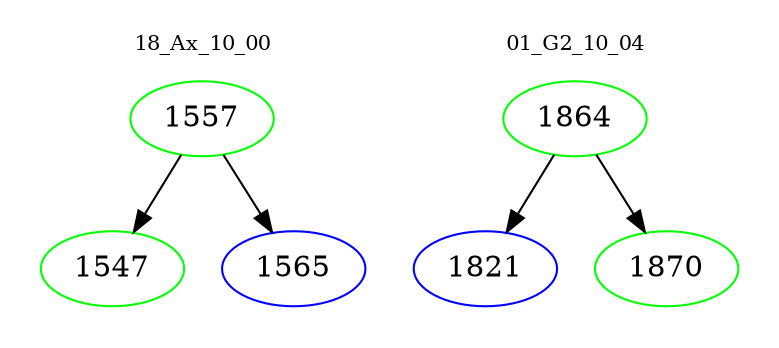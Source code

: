 digraph{
subgraph cluster_0 {
color = white
label = "18_Ax_10_00";
fontsize=10;
T0_1557 [label="1557", color="green"]
T0_1557 -> T0_1547 [color="black"]
T0_1547 [label="1547", color="green"]
T0_1557 -> T0_1565 [color="black"]
T0_1565 [label="1565", color="blue"]
}
subgraph cluster_1 {
color = white
label = "01_G2_10_04";
fontsize=10;
T1_1864 [label="1864", color="green"]
T1_1864 -> T1_1821 [color="black"]
T1_1821 [label="1821", color="blue"]
T1_1864 -> T1_1870 [color="black"]
T1_1870 [label="1870", color="green"]
}
}
